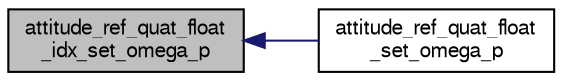 digraph "attitude_ref_quat_float_idx_set_omega_p"
{
  edge [fontname="FreeSans",fontsize="10",labelfontname="FreeSans",labelfontsize="10"];
  node [fontname="FreeSans",fontsize="10",shape=record];
  rankdir="LR";
  Node1 [label="attitude_ref_quat_float\l_idx_set_omega_p",height=0.2,width=0.4,color="black", fillcolor="grey75", style="filled", fontcolor="black"];
  Node1 -> Node2 [dir="back",color="midnightblue",fontsize="10",style="solid",fontname="FreeSans"];
  Node2 [label="attitude_ref_quat_float\l_set_omega_p",height=0.2,width=0.4,color="black", fillcolor="white", style="filled",URL="$stabilization__attitude__ref__quat__float_8h.html#ad110adfe64ec52e2ac69a8770ba861d1"];
}
